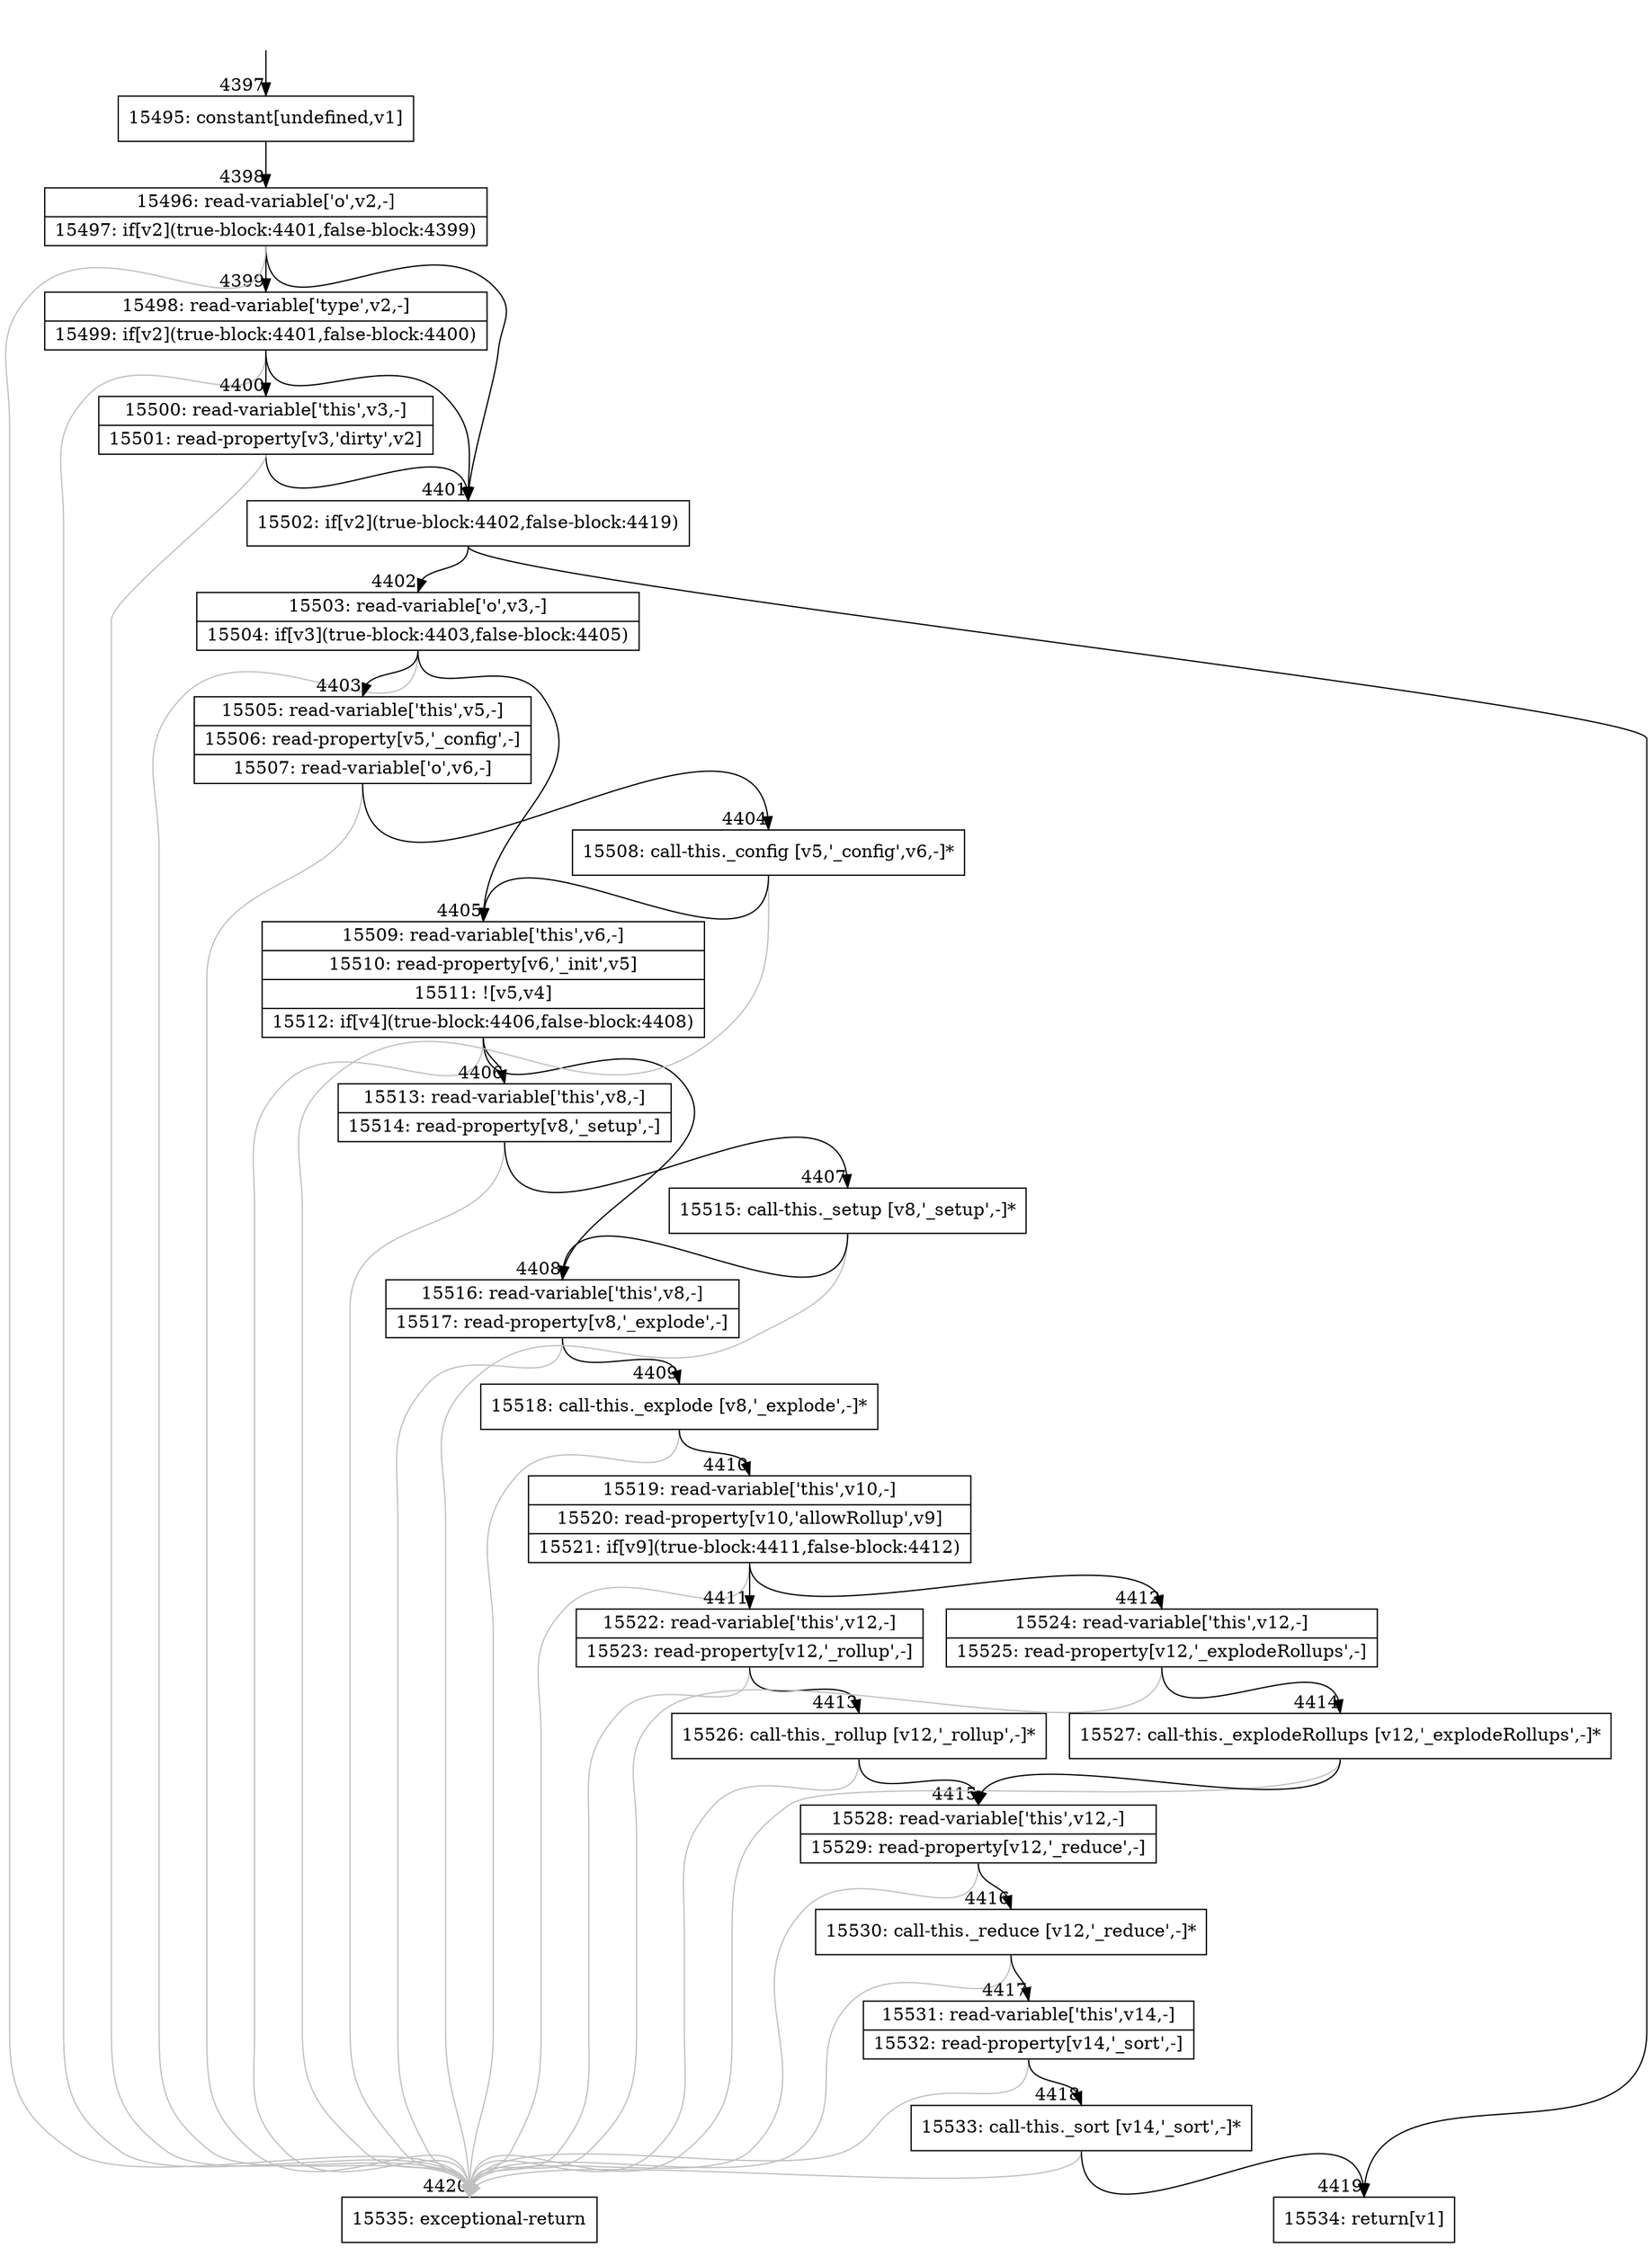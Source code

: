 digraph {
rankdir="TD"
BB_entry203[shape=none,label=""];
BB_entry203 -> BB4397 [tailport=s, headport=n, headlabel="    4397"]
BB4397 [shape=record label="{15495: constant[undefined,v1]}" ] 
BB4397 -> BB4398 [tailport=s, headport=n, headlabel="      4398"]
BB4398 [shape=record label="{15496: read-variable['o',v2,-]|15497: if[v2](true-block:4401,false-block:4399)}" ] 
BB4398 -> BB4401 [tailport=s, headport=n, headlabel="      4401"]
BB4398 -> BB4399 [tailport=s, headport=n, headlabel="      4399"]
BB4398 -> BB4420 [tailport=s, headport=n, color=gray, headlabel="      4420"]
BB4399 [shape=record label="{15498: read-variable['type',v2,-]|15499: if[v2](true-block:4401,false-block:4400)}" ] 
BB4399 -> BB4401 [tailport=s, headport=n]
BB4399 -> BB4400 [tailport=s, headport=n, headlabel="      4400"]
BB4399 -> BB4420 [tailport=s, headport=n, color=gray]
BB4400 [shape=record label="{15500: read-variable['this',v3,-]|15501: read-property[v3,'dirty',v2]}" ] 
BB4400 -> BB4401 [tailport=s, headport=n]
BB4400 -> BB4420 [tailport=s, headport=n, color=gray]
BB4401 [shape=record label="{15502: if[v2](true-block:4402,false-block:4419)}" ] 
BB4401 -> BB4402 [tailport=s, headport=n, headlabel="      4402"]
BB4401 -> BB4419 [tailport=s, headport=n, headlabel="      4419"]
BB4402 [shape=record label="{15503: read-variable['o',v3,-]|15504: if[v3](true-block:4403,false-block:4405)}" ] 
BB4402 -> BB4403 [tailport=s, headport=n, headlabel="      4403"]
BB4402 -> BB4405 [tailport=s, headport=n, headlabel="      4405"]
BB4402 -> BB4420 [tailport=s, headport=n, color=gray]
BB4403 [shape=record label="{15505: read-variable['this',v5,-]|15506: read-property[v5,'_config',-]|15507: read-variable['o',v6,-]}" ] 
BB4403 -> BB4404 [tailport=s, headport=n, headlabel="      4404"]
BB4403 -> BB4420 [tailport=s, headport=n, color=gray]
BB4404 [shape=record label="{15508: call-this._config [v5,'_config',v6,-]*}" ] 
BB4404 -> BB4405 [tailport=s, headport=n]
BB4404 -> BB4420 [tailport=s, headport=n, color=gray]
BB4405 [shape=record label="{15509: read-variable['this',v6,-]|15510: read-property[v6,'_init',v5]|15511: ![v5,v4]|15512: if[v4](true-block:4406,false-block:4408)}" ] 
BB4405 -> BB4406 [tailport=s, headport=n, headlabel="      4406"]
BB4405 -> BB4408 [tailport=s, headport=n, headlabel="      4408"]
BB4405 -> BB4420 [tailport=s, headport=n, color=gray]
BB4406 [shape=record label="{15513: read-variable['this',v8,-]|15514: read-property[v8,'_setup',-]}" ] 
BB4406 -> BB4407 [tailport=s, headport=n, headlabel="      4407"]
BB4406 -> BB4420 [tailport=s, headport=n, color=gray]
BB4407 [shape=record label="{15515: call-this._setup [v8,'_setup',-]*}" ] 
BB4407 -> BB4408 [tailport=s, headport=n]
BB4407 -> BB4420 [tailport=s, headport=n, color=gray]
BB4408 [shape=record label="{15516: read-variable['this',v8,-]|15517: read-property[v8,'_explode',-]}" ] 
BB4408 -> BB4409 [tailport=s, headport=n, headlabel="      4409"]
BB4408 -> BB4420 [tailport=s, headport=n, color=gray]
BB4409 [shape=record label="{15518: call-this._explode [v8,'_explode',-]*}" ] 
BB4409 -> BB4410 [tailport=s, headport=n, headlabel="      4410"]
BB4409 -> BB4420 [tailport=s, headport=n, color=gray]
BB4410 [shape=record label="{15519: read-variable['this',v10,-]|15520: read-property[v10,'allowRollup',v9]|15521: if[v9](true-block:4411,false-block:4412)}" ] 
BB4410 -> BB4411 [tailport=s, headport=n, headlabel="      4411"]
BB4410 -> BB4412 [tailport=s, headport=n, headlabel="      4412"]
BB4410 -> BB4420 [tailport=s, headport=n, color=gray]
BB4411 [shape=record label="{15522: read-variable['this',v12,-]|15523: read-property[v12,'_rollup',-]}" ] 
BB4411 -> BB4413 [tailport=s, headport=n, headlabel="      4413"]
BB4411 -> BB4420 [tailport=s, headport=n, color=gray]
BB4412 [shape=record label="{15524: read-variable['this',v12,-]|15525: read-property[v12,'_explodeRollups',-]}" ] 
BB4412 -> BB4414 [tailport=s, headport=n, headlabel="      4414"]
BB4412 -> BB4420 [tailport=s, headport=n, color=gray]
BB4413 [shape=record label="{15526: call-this._rollup [v12,'_rollup',-]*}" ] 
BB4413 -> BB4415 [tailport=s, headport=n, headlabel="      4415"]
BB4413 -> BB4420 [tailport=s, headport=n, color=gray]
BB4414 [shape=record label="{15527: call-this._explodeRollups [v12,'_explodeRollups',-]*}" ] 
BB4414 -> BB4415 [tailport=s, headport=n]
BB4414 -> BB4420 [tailport=s, headport=n, color=gray]
BB4415 [shape=record label="{15528: read-variable['this',v12,-]|15529: read-property[v12,'_reduce',-]}" ] 
BB4415 -> BB4416 [tailport=s, headport=n, headlabel="      4416"]
BB4415 -> BB4420 [tailport=s, headport=n, color=gray]
BB4416 [shape=record label="{15530: call-this._reduce [v12,'_reduce',-]*}" ] 
BB4416 -> BB4417 [tailport=s, headport=n, headlabel="      4417"]
BB4416 -> BB4420 [tailport=s, headport=n, color=gray]
BB4417 [shape=record label="{15531: read-variable['this',v14,-]|15532: read-property[v14,'_sort',-]}" ] 
BB4417 -> BB4418 [tailport=s, headport=n, headlabel="      4418"]
BB4417 -> BB4420 [tailport=s, headport=n, color=gray]
BB4418 [shape=record label="{15533: call-this._sort [v14,'_sort',-]*}" ] 
BB4418 -> BB4419 [tailport=s, headport=n]
BB4418 -> BB4420 [tailport=s, headport=n, color=gray]
BB4419 [shape=record label="{15534: return[v1]}" ] 
BB4420 [shape=record label="{15535: exceptional-return}" ] 
//#$~ 7444
}
